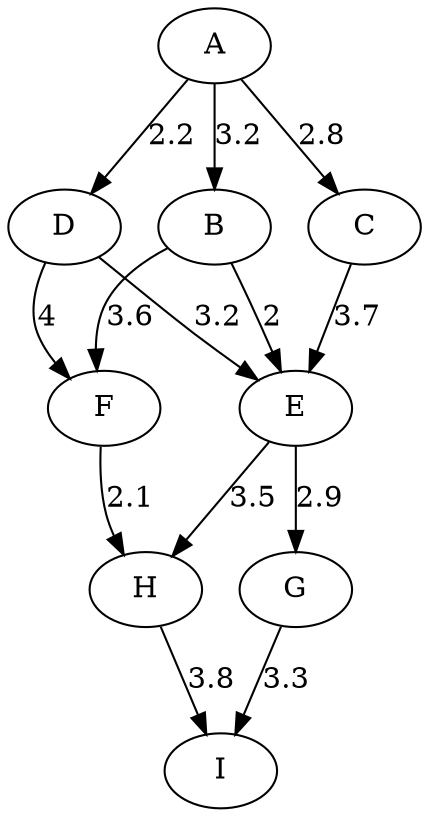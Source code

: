 digraph G {
    
    A -> B [label="3.2"];
    A -> C [label="2.8"];
    A -> D [label="2.2"];
    
    B -> E [label="2"];
    B -> F [label="3.6"];
    
    C -> E [label="3.7"];
    
    D -> E [label="3.2"];
    D -> F [label="4"];
    
    E -> G [label="2.9"];
    E -> H [label="3.5"];
    
    F -> H [label="2.1"];
    
    G -> I [label="3.3"];
    
    H -> I [label="3.8"];
}
